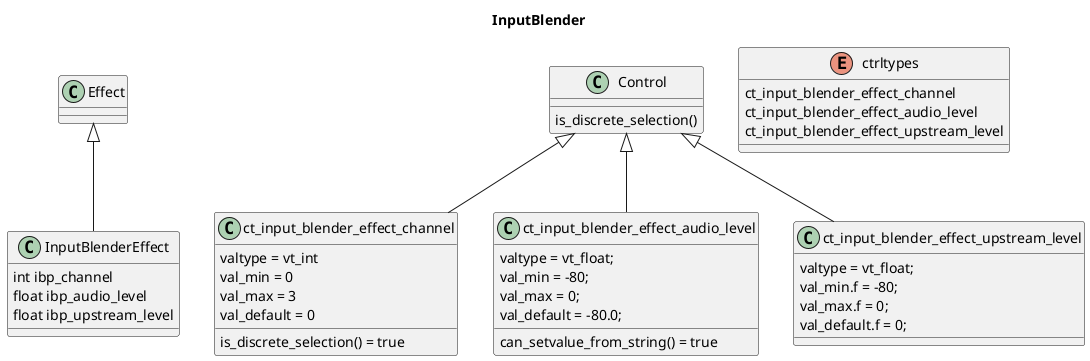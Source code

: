 @startuml
'https://plantuml.com/class-diagram

title InputBlender


class InputBlenderEffect extends Effect {
    int ibp_channel
    float ibp_audio_level
    float ibp_upstream_level
}


class Control {
    is_discrete_selection()
}


class ct_input_blender_effect_channel extends Control {
    is_discrete_selection() = true
    valtype = vt_int
    val_min = 0
    val_max = 3
    val_default = 0

}
class ct_input_blender_effect_audio_level extends Control {
    valtype = vt_float;
    val_min = -80;
    val_max = 0;
    val_default = -80.0;
    can_setvalue_from_string() = true
}
class ct_input_blender_effect_upstream_level extends Control {
    valtype = vt_float;
    val_min.f = -80;
    val_max.f = 0;
    val_default.f = 0;
}


enum ctrltypes {
    ct_input_blender_effect_channel
    ct_input_blender_effect_audio_level
    ct_input_blender_effect_upstream_level
}

@enduml